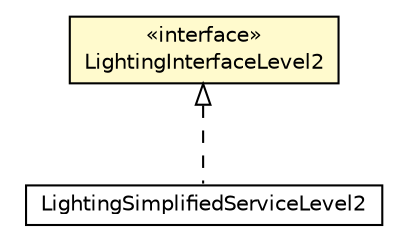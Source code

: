 #!/usr/local/bin/dot
#
# Class diagram 
# Generated by UMLGraph version R5_6-24-gf6e263 (http://www.umlgraph.org/)
#

digraph G {
	edge [fontname="Helvetica",fontsize=10,labelfontname="Helvetica",labelfontsize=10];
	node [fontname="Helvetica",fontsize=10,shape=plaintext];
	nodesep=0.25;
	ranksep=0.5;
	// org.universAAL.samples.lighting.server.LightingSimplifiedServiceLevel2
	c5244050 [label=<<table title="org.universAAL.samples.lighting.server.LightingSimplifiedServiceLevel2" border="0" cellborder="1" cellspacing="0" cellpadding="2" port="p" href="../../../samples/lighting/server/LightingSimplifiedServiceLevel2.html">
		<tr><td><table border="0" cellspacing="0" cellpadding="1">
<tr><td align="center" balign="center"> LightingSimplifiedServiceLevel2 </td></tr>
		</table></td></tr>
		</table>>, URL="../../../samples/lighting/server/LightingSimplifiedServiceLevel2.html", fontname="Helvetica", fontcolor="black", fontsize=10.0];
	// org.universAAL.ontology.lighting.simple.LightingInterfaceLevel2
	c5244123 [label=<<table title="org.universAAL.ontology.lighting.simple.LightingInterfaceLevel2" border="0" cellborder="1" cellspacing="0" cellpadding="2" port="p" bgcolor="lemonChiffon" href="./LightingInterfaceLevel2.html">
		<tr><td><table border="0" cellspacing="0" cellpadding="1">
<tr><td align="center" balign="center"> &#171;interface&#187; </td></tr>
<tr><td align="center" balign="center"> LightingInterfaceLevel2 </td></tr>
		</table></td></tr>
		</table>>, URL="./LightingInterfaceLevel2.html", fontname="Helvetica", fontcolor="black", fontsize=10.0];
	//org.universAAL.samples.lighting.server.LightingSimplifiedServiceLevel2 implements org.universAAL.ontology.lighting.simple.LightingInterfaceLevel2
	c5244123:p -> c5244050:p [dir=back,arrowtail=empty,style=dashed];
}


